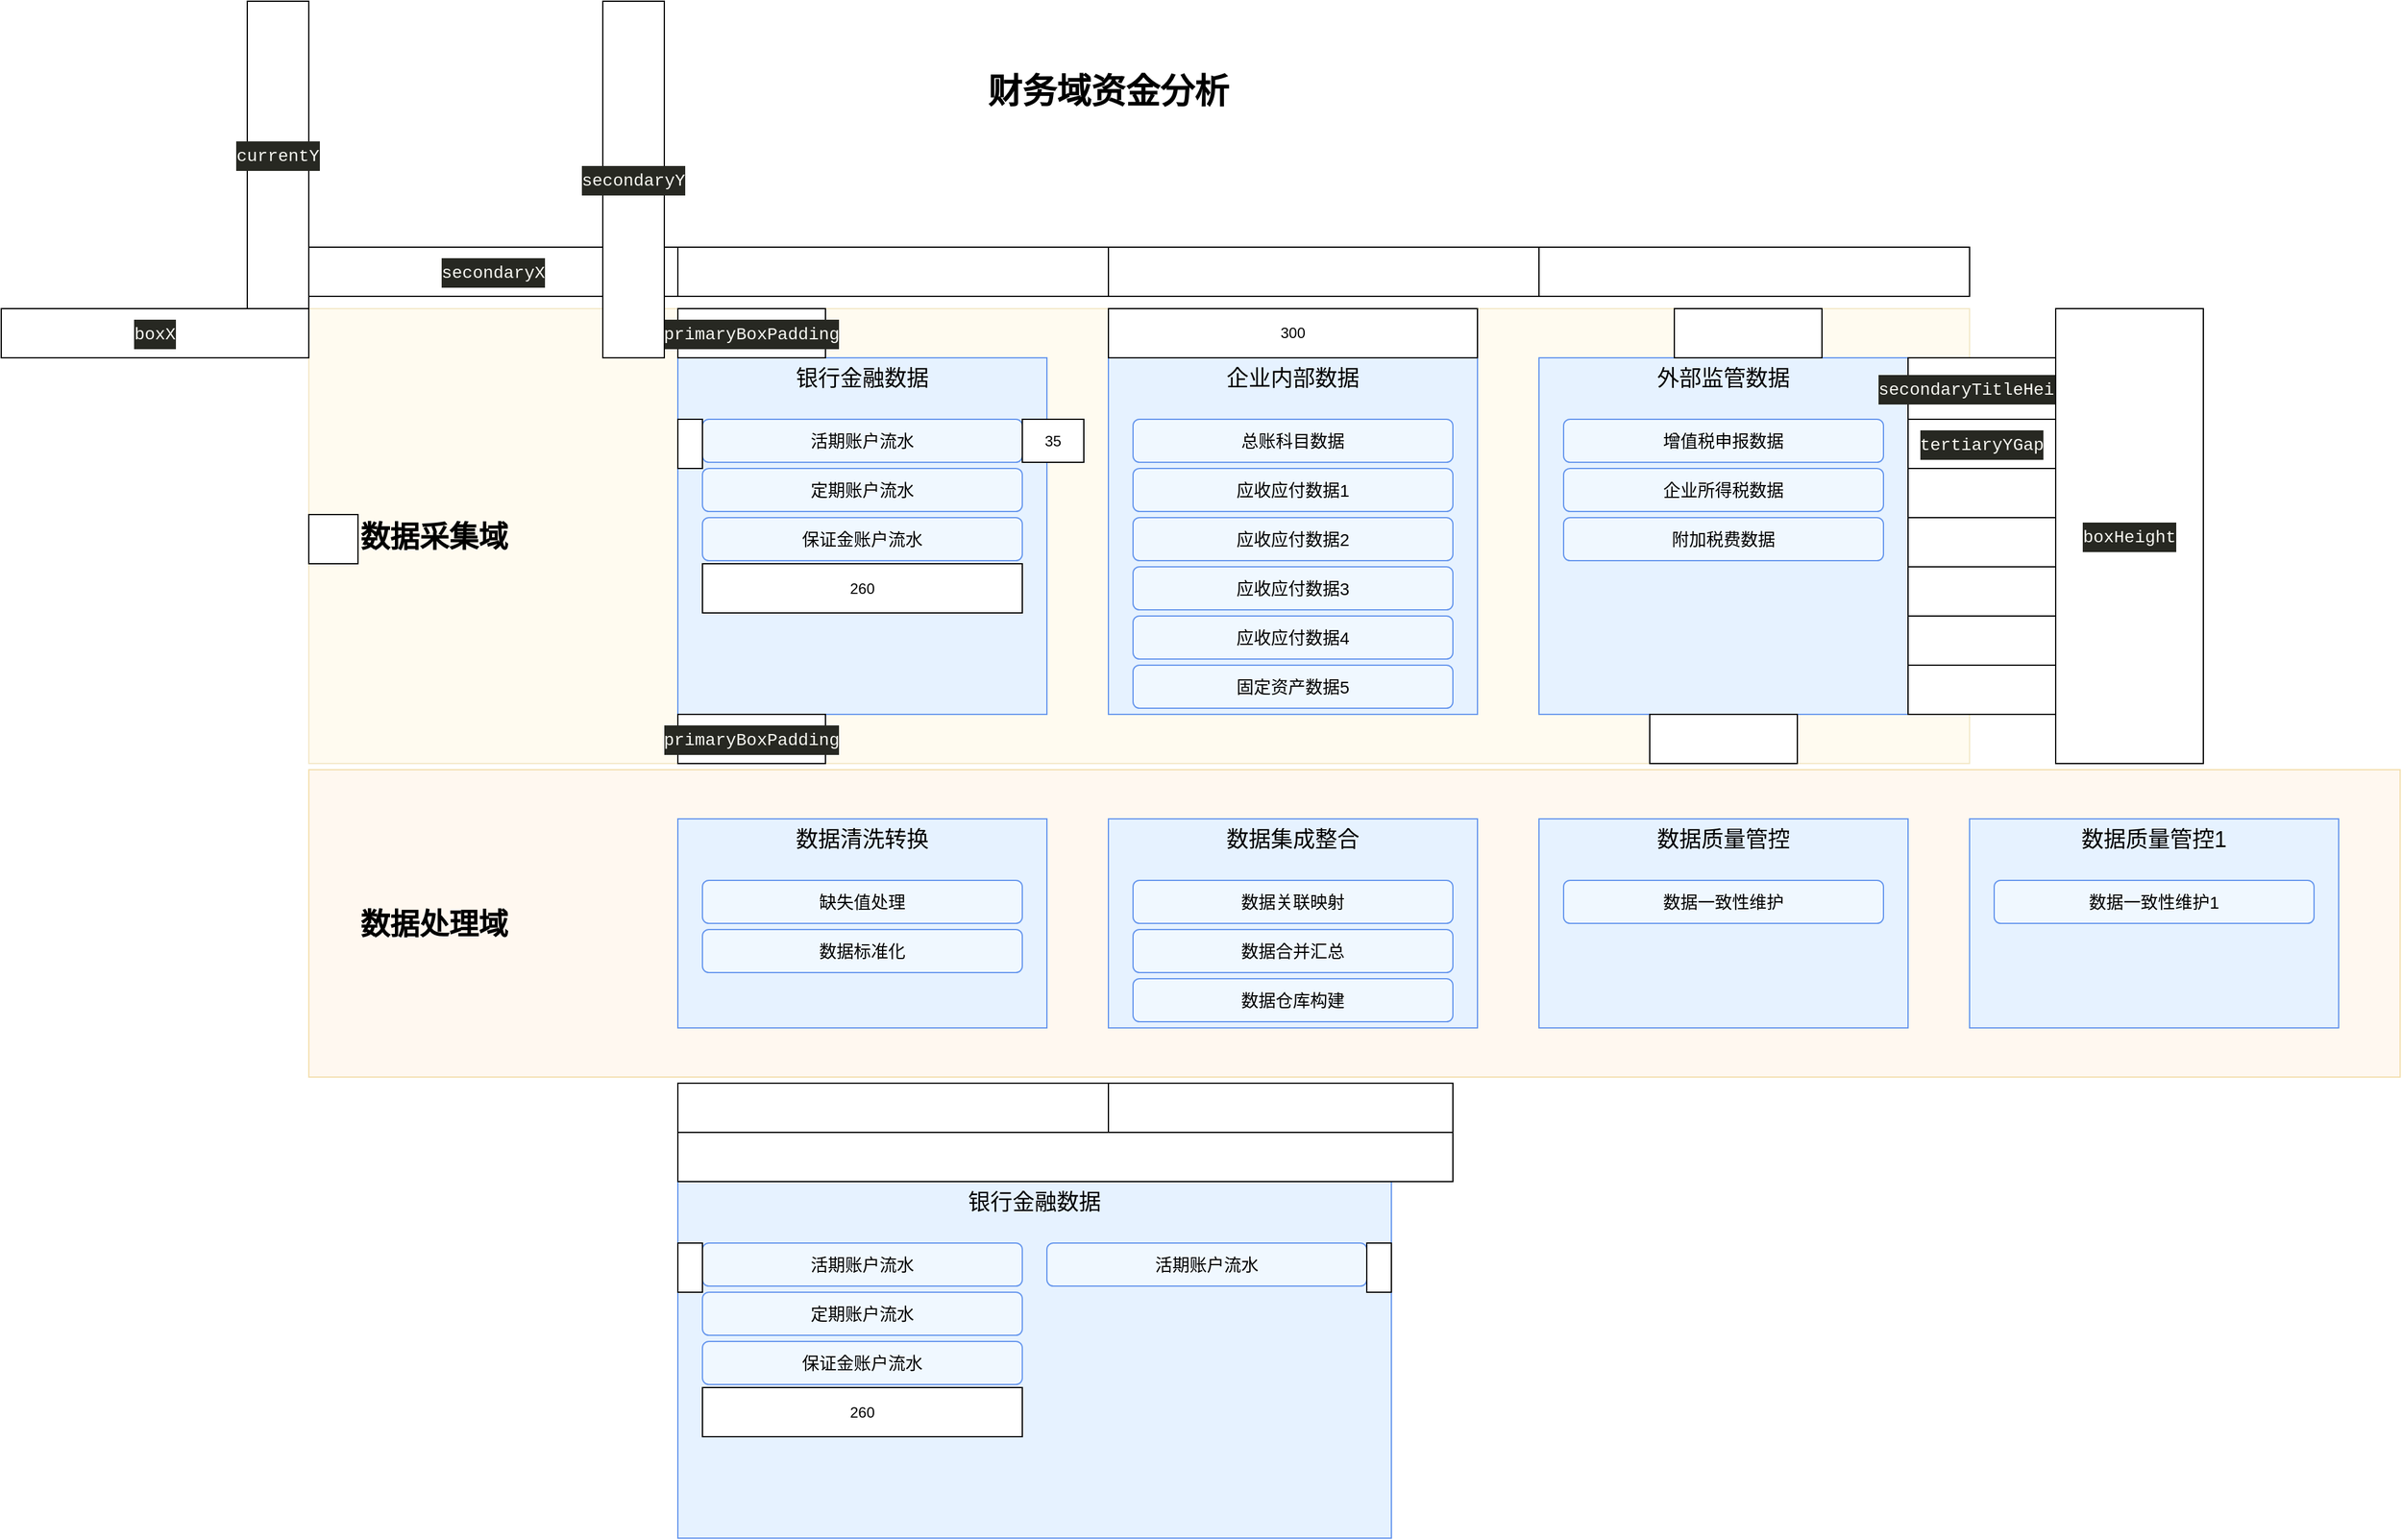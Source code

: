 <mxfile version="21.1.2" type="device">
  <diagram id="financial-architecture" name="财务域资金分析">
    <mxGraphModel dx="2150" dy="1035" grid="1" gridSize="10" guides="1" tooltips="1" connect="0" arrows="0" fold="1" page="1" pageScale="1" pageWidth="1600" pageHeight="900" math="0" shadow="0">
      <root>
        <mxCell id="0" />
        <mxCell id="1" parent="0" />
        <mxCell id="2" value="财务域资金分析" style="text;html=1;strokeColor=none;fillColor=none;fontSize=28;fontStyle=1;textAlign=center;" parent="1" vertex="1">
          <mxGeometry x="800" y="50" width="400" height="40" as="geometry" />
        </mxCell>
        <mxCell id="3" value="" style="rounded=0;whiteSpace=wrap;html=1;fillColor=#fff2cc;strokeColor=#d6b656;opacity=30;" parent="1" vertex="1">
          <mxGeometry x="250" y="250" width="1350" height="370" as="geometry" />
        </mxCell>
        <mxCell id="4" value="" style="rounded=0;whiteSpace=wrap;html=1;fillColor=#ffe6cc;strokeColor=#d79b00;opacity=30;" parent="1" vertex="1">
          <mxGeometry x="250" y="625" width="1700" height="250" as="geometry" />
        </mxCell>
        <mxCell id="5" value="数据采集域" style="text;html=1;strokeColor=none;fillColor=none;fontSize=24;fontStyle=1;textAlign=center;fontWeight=bold;" parent="1" vertex="1">
          <mxGeometry x="290" y="415" width="200" height="40" as="geometry" />
        </mxCell>
        <mxCell id="6" value="数据处理域" style="text;html=1;strokeColor=none;fillColor=none;fontSize=24;fontStyle=1;textAlign=center;fontWeight=bold;" parent="1" vertex="1">
          <mxGeometry x="290" y="730" width="200" height="40" as="geometry" />
        </mxCell>
        <mxCell id="7" value="银行金融数据" style="whiteSpace=wrap;html=1;fillColor=#e6f2ff;strokeColor=#6495ed;fontSize=18;textAlign=center;verticalAlign=top;paddingTop=10;rounded=0;" parent="1" vertex="1">
          <mxGeometry x="550" y="290" width="300" height="290" as="geometry" />
        </mxCell>
        <mxCell id="8" value="企业内部数据" style="whiteSpace=wrap;html=1;fillColor=#e6f2ff;strokeColor=#6495ed;fontSize=18;textAlign=center;verticalAlign=top;paddingTop=10;rounded=0;" parent="1" vertex="1">
          <mxGeometry x="900" y="290" width="300" height="290" as="geometry" />
        </mxCell>
        <mxCell id="9" value="外部监管数据" style="whiteSpace=wrap;html=1;fillColor=#e6f2ff;strokeColor=#6495ed;fontSize=18;textAlign=center;verticalAlign=top;paddingTop=10;rounded=0;" parent="1" vertex="1">
          <mxGeometry x="1250" y="290" width="300" height="290" as="geometry" />
        </mxCell>
        <mxCell id="10" value="数据清洗转换" style="whiteSpace=wrap;html=1;fillColor=#e6f2ff;strokeColor=#6495ed;fontSize=18;textAlign=center;verticalAlign=top;paddingTop=10;rounded=0;" parent="1" vertex="1">
          <mxGeometry x="550" y="665" width="300" height="170" as="geometry" />
        </mxCell>
        <mxCell id="11" value="数据集成整合" style="whiteSpace=wrap;html=1;fillColor=#e6f2ff;strokeColor=#6495ed;fontSize=18;textAlign=center;verticalAlign=top;paddingTop=10;rounded=0;" parent="1" vertex="1">
          <mxGeometry x="900" y="665" width="300" height="170" as="geometry" />
        </mxCell>
        <mxCell id="12" value="数据质量管控" style="whiteSpace=wrap;html=1;fillColor=#e6f2ff;strokeColor=#6495ed;fontSize=18;textAlign=center;verticalAlign=top;paddingTop=10;rounded=0;" parent="1" vertex="1">
          <mxGeometry x="1250" y="665" width="300" height="170" as="geometry" />
        </mxCell>
        <mxCell id="13" value="数据质量管控1" style="whiteSpace=wrap;html=1;fillColor=#e6f2ff;strokeColor=#6495ed;fontSize=18;textAlign=center;verticalAlign=top;paddingTop=10;rounded=0;" parent="1" vertex="1">
          <mxGeometry x="1600" y="665" width="300" height="170" as="geometry" />
        </mxCell>
        <mxCell id="14" value="活期账户流水" style="rounded=1;whiteSpace=wrap;html=1;fillColor=#f0f8ff;strokeColor=#6495ed;fontSize=14;" parent="1" vertex="1">
          <mxGeometry x="570" y="340" width="260" height="35" as="geometry" />
        </mxCell>
        <mxCell id="15" value="定期账户流水" style="rounded=1;whiteSpace=wrap;html=1;fillColor=#f0f8ff;strokeColor=#6495ed;fontSize=14;" parent="1" vertex="1">
          <mxGeometry x="570" y="380" width="260" height="35" as="geometry" />
        </mxCell>
        <mxCell id="16" value="保证金账户流水" style="rounded=1;whiteSpace=wrap;html=1;fillColor=#f0f8ff;strokeColor=#6495ed;fontSize=14;" parent="1" vertex="1">
          <mxGeometry x="570" y="420" width="260" height="35" as="geometry" />
        </mxCell>
        <mxCell id="17" value="总账科目数据" style="rounded=1;whiteSpace=wrap;html=1;fillColor=#f0f8ff;strokeColor=#6495ed;fontSize=14;" parent="1" vertex="1">
          <mxGeometry x="920" y="340" width="260" height="35" as="geometry" />
        </mxCell>
        <mxCell id="18" value="应收应付数据1" style="rounded=1;whiteSpace=wrap;html=1;fillColor=#f0f8ff;strokeColor=#6495ed;fontSize=14;" parent="1" vertex="1">
          <mxGeometry x="920" y="380" width="260" height="35" as="geometry" />
        </mxCell>
        <mxCell id="19" value="应收应付数据2" style="rounded=1;whiteSpace=wrap;html=1;fillColor=#f0f8ff;strokeColor=#6495ed;fontSize=14;" parent="1" vertex="1">
          <mxGeometry x="920" y="420" width="260" height="35" as="geometry" />
        </mxCell>
        <mxCell id="20" value="应收应付数据3" style="rounded=1;whiteSpace=wrap;html=1;fillColor=#f0f8ff;strokeColor=#6495ed;fontSize=14;" parent="1" vertex="1">
          <mxGeometry x="920" y="460" width="260" height="35" as="geometry" />
        </mxCell>
        <mxCell id="21" value="应收应付数据4" style="rounded=1;whiteSpace=wrap;html=1;fillColor=#f0f8ff;strokeColor=#6495ed;fontSize=14;" parent="1" vertex="1">
          <mxGeometry x="920" y="500" width="260" height="35" as="geometry" />
        </mxCell>
        <mxCell id="22" value="固定资产数据5" style="rounded=1;whiteSpace=wrap;html=1;fillColor=#f0f8ff;strokeColor=#6495ed;fontSize=14;" parent="1" vertex="1">
          <mxGeometry x="920" y="540" width="260" height="35" as="geometry" />
        </mxCell>
        <mxCell id="23" value="增值税申报数据" style="rounded=1;whiteSpace=wrap;html=1;fillColor=#f0f8ff;strokeColor=#6495ed;fontSize=14;" parent="1" vertex="1">
          <mxGeometry x="1270" y="340" width="260" height="35" as="geometry" />
        </mxCell>
        <mxCell id="24" value="企业所得税数据" style="rounded=1;whiteSpace=wrap;html=1;fillColor=#f0f8ff;strokeColor=#6495ed;fontSize=14;" parent="1" vertex="1">
          <mxGeometry x="1270" y="380" width="260" height="35" as="geometry" />
        </mxCell>
        <mxCell id="25" value="附加税费数据" style="rounded=1;whiteSpace=wrap;html=1;fillColor=#f0f8ff;strokeColor=#6495ed;fontSize=14;" parent="1" vertex="1">
          <mxGeometry x="1270" y="420" width="260" height="35" as="geometry" />
        </mxCell>
        <mxCell id="26" value="缺失值处理" style="rounded=1;whiteSpace=wrap;html=1;fillColor=#f0f8ff;strokeColor=#6495ed;fontSize=14;" parent="1" vertex="1">
          <mxGeometry x="570" y="715" width="260" height="35" as="geometry" />
        </mxCell>
        <mxCell id="27" value="数据标准化" style="rounded=1;whiteSpace=wrap;html=1;fillColor=#f0f8ff;strokeColor=#6495ed;fontSize=14;" parent="1" vertex="1">
          <mxGeometry x="570" y="755" width="260" height="35" as="geometry" />
        </mxCell>
        <mxCell id="28" value="数据关联映射" style="rounded=1;whiteSpace=wrap;html=1;fillColor=#f0f8ff;strokeColor=#6495ed;fontSize=14;" parent="1" vertex="1">
          <mxGeometry x="920" y="715" width="260" height="35" as="geometry" />
        </mxCell>
        <mxCell id="29" value="数据合并汇总" style="rounded=1;whiteSpace=wrap;html=1;fillColor=#f0f8ff;strokeColor=#6495ed;fontSize=14;" parent="1" vertex="1">
          <mxGeometry x="920" y="755" width="260" height="35" as="geometry" />
        </mxCell>
        <mxCell id="30" value="数据仓库构建" style="rounded=1;whiteSpace=wrap;html=1;fillColor=#f0f8ff;strokeColor=#6495ed;fontSize=14;" parent="1" vertex="1">
          <mxGeometry x="920" y="795" width="260" height="35" as="geometry" />
        </mxCell>
        <mxCell id="31" value="数据一致性维护" style="rounded=1;whiteSpace=wrap;html=1;fillColor=#f0f8ff;strokeColor=#6495ed;fontSize=14;" parent="1" vertex="1">
          <mxGeometry x="1270" y="715" width="260" height="35" as="geometry" />
        </mxCell>
        <mxCell id="32" value="数据一致性维护1" style="rounded=1;whiteSpace=wrap;html=1;fillColor=#f0f8ff;strokeColor=#6495ed;fontSize=14;" parent="1" vertex="1">
          <mxGeometry x="1620" y="715" width="260" height="35" as="geometry" />
        </mxCell>
        <mxCell id="gk-US82FVc6iSz1xNWGK-32" value="&lt;div style=&quot;color: rgb(248, 248, 242); background-color: rgb(39, 40, 34); font-family: Consolas, &amp;quot;Microsoft Yahei UI Light&amp;quot;, &amp;quot;Courier New&amp;quot;, monospace, Consolas, &amp;quot;Courier New&amp;quot;, monospace; font-size: 14px; line-height: 24px;&quot;&gt;secondaryTitleHeight&lt;/div&gt;" style="rounded=0;whiteSpace=wrap;html=1;" parent="1" vertex="1">
          <mxGeometry x="1550" y="290" width="120" height="50" as="geometry" />
        </mxCell>
        <mxCell id="gk-US82FVc6iSz1xNWGK-33" value="" style="rounded=0;whiteSpace=wrap;html=1;" parent="1" vertex="1">
          <mxGeometry x="1360" y="250" width="120" height="40" as="geometry" />
        </mxCell>
        <mxCell id="gk-US82FVc6iSz1xNWGK-34" value="" style="rounded=0;whiteSpace=wrap;html=1;" parent="1" vertex="1">
          <mxGeometry x="1340" y="580" width="120" height="40" as="geometry" />
        </mxCell>
        <mxCell id="gk-US82FVc6iSz1xNWGK-37" value="&lt;div style=&quot;color: rgb(248, 248, 242); background-color: rgb(39, 40, 34); font-family: Consolas, &amp;quot;Microsoft Yahei UI Light&amp;quot;, &amp;quot;Courier New&amp;quot;, monospace, Consolas, &amp;quot;Courier New&amp;quot;, monospace; font-size: 14px; line-height: 24px;&quot;&gt;tertiaryYGap&lt;/div&gt;" style="rounded=0;whiteSpace=wrap;html=1;" parent="1" vertex="1">
          <mxGeometry x="1550" y="340" width="120" height="40" as="geometry" />
        </mxCell>
        <mxCell id="gk-US82FVc6iSz1xNWGK-38" value="" style="rounded=0;whiteSpace=wrap;html=1;" parent="1" vertex="1">
          <mxGeometry x="1550" y="380" width="120" height="40" as="geometry" />
        </mxCell>
        <mxCell id="gk-US82FVc6iSz1xNWGK-39" value="" style="rounded=0;whiteSpace=wrap;html=1;" parent="1" vertex="1">
          <mxGeometry x="1550" y="420" width="120" height="40" as="geometry" />
        </mxCell>
        <mxCell id="gk-US82FVc6iSz1xNWGK-40" value="" style="rounded=0;whiteSpace=wrap;html=1;" parent="1" vertex="1">
          <mxGeometry x="1550" y="460" width="120" height="40" as="geometry" />
        </mxCell>
        <mxCell id="gk-US82FVc6iSz1xNWGK-41" value="" style="rounded=0;whiteSpace=wrap;html=1;" parent="1" vertex="1">
          <mxGeometry x="1550" y="500" width="120" height="40" as="geometry" />
        </mxCell>
        <mxCell id="gk-US82FVc6iSz1xNWGK-42" value="" style="rounded=0;whiteSpace=wrap;html=1;" parent="1" vertex="1">
          <mxGeometry x="1550" y="540" width="120" height="40" as="geometry" />
        </mxCell>
        <mxCell id="gk-US82FVc6iSz1xNWGK-43" value="&lt;div style=&quot;color: rgb(248, 248, 242); background-color: rgb(39, 40, 34); font-family: Consolas, &amp;quot;Microsoft Yahei UI Light&amp;quot;, &amp;quot;Courier New&amp;quot;, monospace, Consolas, &amp;quot;Courier New&amp;quot;, monospace; font-size: 14px; line-height: 24px;&quot;&gt;boxX&lt;/div&gt;" style="rounded=0;whiteSpace=wrap;html=1;" parent="1" vertex="1">
          <mxGeometry y="250" width="250" height="40" as="geometry" />
        </mxCell>
        <mxCell id="gk-US82FVc6iSz1xNWGK-44" value="&lt;div style=&quot;color: rgb(248, 248, 242); background-color: rgb(39, 40, 34); font-family: Consolas, &amp;quot;Microsoft Yahei UI Light&amp;quot;, &amp;quot;Courier New&amp;quot;, monospace, Consolas, &amp;quot;Courier New&amp;quot;, monospace; font-size: 14px; line-height: 24px;&quot;&gt;currentY&lt;/div&gt;" style="rounded=0;whiteSpace=wrap;html=1;" parent="1" vertex="1">
          <mxGeometry x="200" width="50" height="250" as="geometry" />
        </mxCell>
        <mxCell id="gk-US82FVc6iSz1xNWGK-45" value="&lt;div style=&quot;color: rgb(248, 248, 242); background-color: rgb(39, 40, 34); font-family: Consolas, &amp;quot;Microsoft Yahei UI Light&amp;quot;, &amp;quot;Courier New&amp;quot;, monospace, Consolas, &amp;quot;Courier New&amp;quot;, monospace; font-size: 14px; line-height: 24px;&quot;&gt;boxHeight&lt;/div&gt;" style="rounded=0;whiteSpace=wrap;html=1;" parent="1" vertex="1">
          <mxGeometry x="1670" y="250" width="120" height="370" as="geometry" />
        </mxCell>
        <mxCell id="gk-US82FVc6iSz1xNWGK-46" value="" style="rounded=0;whiteSpace=wrap;html=1;" parent="1" vertex="1">
          <mxGeometry x="550" y="200" width="350" height="40" as="geometry" />
        </mxCell>
        <mxCell id="gk-US82FVc6iSz1xNWGK-47" value="&lt;div style=&quot;color: rgb(248, 248, 242); background-color: rgb(39, 40, 34); font-family: Consolas, &amp;quot;Microsoft Yahei UI Light&amp;quot;, &amp;quot;Courier New&amp;quot;, monospace, Consolas, &amp;quot;Courier New&amp;quot;, monospace; font-size: 14px; line-height: 24px;&quot;&gt;secondaryX&lt;/div&gt;" style="rounded=0;whiteSpace=wrap;html=1;" parent="1" vertex="1">
          <mxGeometry x="250" y="200" width="300" height="40" as="geometry" />
        </mxCell>
        <mxCell id="gk-US82FVc6iSz1xNWGK-48" value="" style="rounded=0;whiteSpace=wrap;html=1;" parent="1" vertex="1">
          <mxGeometry x="900" y="200" width="350" height="40" as="geometry" />
        </mxCell>
        <mxCell id="gk-US82FVc6iSz1xNWGK-49" value="" style="rounded=0;whiteSpace=wrap;html=1;" parent="1" vertex="1">
          <mxGeometry x="1250" y="200" width="350" height="40" as="geometry" />
        </mxCell>
        <mxCell id="gk-US82FVc6iSz1xNWGK-50" value="" style="rounded=0;whiteSpace=wrap;html=1;" parent="1" vertex="1">
          <mxGeometry x="250" y="417.5" width="40" height="40" as="geometry" />
        </mxCell>
        <mxCell id="gk-US82FVc6iSz1xNWGK-51" value="&lt;div style=&quot;color: rgb(248, 248, 242); background-color: rgb(39, 40, 34); font-family: Consolas, &amp;quot;Microsoft Yahei UI Light&amp;quot;, &amp;quot;Courier New&amp;quot;, monospace, Consolas, &amp;quot;Courier New&amp;quot;, monospace; font-size: 14px; line-height: 24px;&quot;&gt;primaryBoxPadding&lt;/div&gt;" style="rounded=0;whiteSpace=wrap;html=1;" parent="1" vertex="1">
          <mxGeometry x="550" y="250" width="120" height="40" as="geometry" />
        </mxCell>
        <mxCell id="gk-US82FVc6iSz1xNWGK-52" value="&lt;div style=&quot;color: rgb(248, 248, 242); background-color: rgb(39, 40, 34); font-family: Consolas, &amp;quot;Microsoft Yahei UI Light&amp;quot;, &amp;quot;Courier New&amp;quot;, monospace, Consolas, &amp;quot;Courier New&amp;quot;, monospace; font-size: 14px; line-height: 24px;&quot;&gt;primaryBoxPadding&lt;/div&gt;" style="rounded=0;whiteSpace=wrap;html=1;" parent="1" vertex="1">
          <mxGeometry x="550" y="580" width="120" height="40" as="geometry" />
        </mxCell>
        <mxCell id="gk-US82FVc6iSz1xNWGK-53" value="" style="rounded=0;whiteSpace=wrap;html=1;" parent="1" vertex="1">
          <mxGeometry x="550" y="340" width="20" height="40" as="geometry" />
        </mxCell>
        <mxCell id="gk-US82FVc6iSz1xNWGK-55" value="&lt;div style=&quot;color: rgb(248, 248, 242); background-color: rgb(39, 40, 34); font-family: Consolas, &amp;quot;Microsoft Yahei UI Light&amp;quot;, &amp;quot;Courier New&amp;quot;, monospace, Consolas, &amp;quot;Courier New&amp;quot;, monospace; font-size: 14px; line-height: 24px;&quot;&gt;&lt;div style=&quot;line-height: 24px;&quot;&gt;secondaryY&lt;/div&gt;&lt;/div&gt;" style="rounded=0;whiteSpace=wrap;html=1;" parent="1" vertex="1">
          <mxGeometry x="489" width="50" height="290" as="geometry" />
        </mxCell>
        <mxCell id="gk-US82FVc6iSz1xNWGK-56" value="300" style="rounded=0;whiteSpace=wrap;html=1;" parent="1" vertex="1">
          <mxGeometry x="900" y="250" width="300" height="40" as="geometry" />
        </mxCell>
        <mxCell id="gk-US82FVc6iSz1xNWGK-57" value="260" style="rounded=0;whiteSpace=wrap;html=1;" parent="1" vertex="1">
          <mxGeometry x="570" y="457.5" width="260" height="40" as="geometry" />
        </mxCell>
        <mxCell id="gk-US82FVc6iSz1xNWGK-58" value="35" style="rounded=0;whiteSpace=wrap;html=1;" parent="1" vertex="1">
          <mxGeometry x="830" y="340" width="50" height="35" as="geometry" />
        </mxCell>
        <mxCell id="uZR7Vs6W1BGIu44XceCd-32" value="银行金融数据" style="whiteSpace=wrap;html=1;fillColor=#e6f2ff;strokeColor=#6495ed;fontSize=18;textAlign=center;verticalAlign=top;paddingTop=10;rounded=0;" vertex="1" parent="1">
          <mxGeometry x="550" y="960" width="580" height="290" as="geometry" />
        </mxCell>
        <mxCell id="uZR7Vs6W1BGIu44XceCd-33" value="活期账户流水" style="rounded=1;whiteSpace=wrap;html=1;fillColor=#f0f8ff;strokeColor=#6495ed;fontSize=14;" vertex="1" parent="1">
          <mxGeometry x="570" y="1010" width="260" height="35" as="geometry" />
        </mxCell>
        <mxCell id="uZR7Vs6W1BGIu44XceCd-34" value="定期账户流水" style="rounded=1;whiteSpace=wrap;html=1;fillColor=#f0f8ff;strokeColor=#6495ed;fontSize=14;" vertex="1" parent="1">
          <mxGeometry x="570" y="1050" width="260" height="35" as="geometry" />
        </mxCell>
        <mxCell id="uZR7Vs6W1BGIu44XceCd-35" value="保证金账户流水" style="rounded=1;whiteSpace=wrap;html=1;fillColor=#f0f8ff;strokeColor=#6495ed;fontSize=14;" vertex="1" parent="1">
          <mxGeometry x="570" y="1090" width="260" height="35" as="geometry" />
        </mxCell>
        <mxCell id="uZR7Vs6W1BGIu44XceCd-37" value="" style="rounded=0;whiteSpace=wrap;html=1;" vertex="1" parent="1">
          <mxGeometry x="550" y="1010" width="20" height="40" as="geometry" />
        </mxCell>
        <mxCell id="uZR7Vs6W1BGIu44XceCd-38" value="260" style="rounded=0;whiteSpace=wrap;html=1;" vertex="1" parent="1">
          <mxGeometry x="570" y="1127.5" width="260" height="40" as="geometry" />
        </mxCell>
        <mxCell id="uZR7Vs6W1BGIu44XceCd-40" value="" style="rounded=0;whiteSpace=wrap;html=1;" vertex="1" parent="1">
          <mxGeometry x="550" y="920" width="630" height="40" as="geometry" />
        </mxCell>
        <mxCell id="uZR7Vs6W1BGIu44XceCd-41" value="活期账户流水" style="rounded=1;whiteSpace=wrap;html=1;fillColor=#f0f8ff;strokeColor=#6495ed;fontSize=14;" vertex="1" parent="1">
          <mxGeometry x="850" y="1010" width="260" height="35" as="geometry" />
        </mxCell>
        <mxCell id="uZR7Vs6W1BGIu44XceCd-42" value="" style="rounded=0;whiteSpace=wrap;html=1;" vertex="1" parent="1">
          <mxGeometry x="1110" y="1010" width="20" height="40" as="geometry" />
        </mxCell>
        <mxCell id="uZR7Vs6W1BGIu44XceCd-43" value="" style="rounded=0;whiteSpace=wrap;html=1;" vertex="1" parent="1">
          <mxGeometry x="550" y="880" width="350" height="40" as="geometry" />
        </mxCell>
        <mxCell id="uZR7Vs6W1BGIu44XceCd-44" value="" style="rounded=0;whiteSpace=wrap;html=1;" vertex="1" parent="1">
          <mxGeometry x="900" y="880" width="280" height="40" as="geometry" />
        </mxCell>
      </root>
    </mxGraphModel>
  </diagram>
</mxfile>
